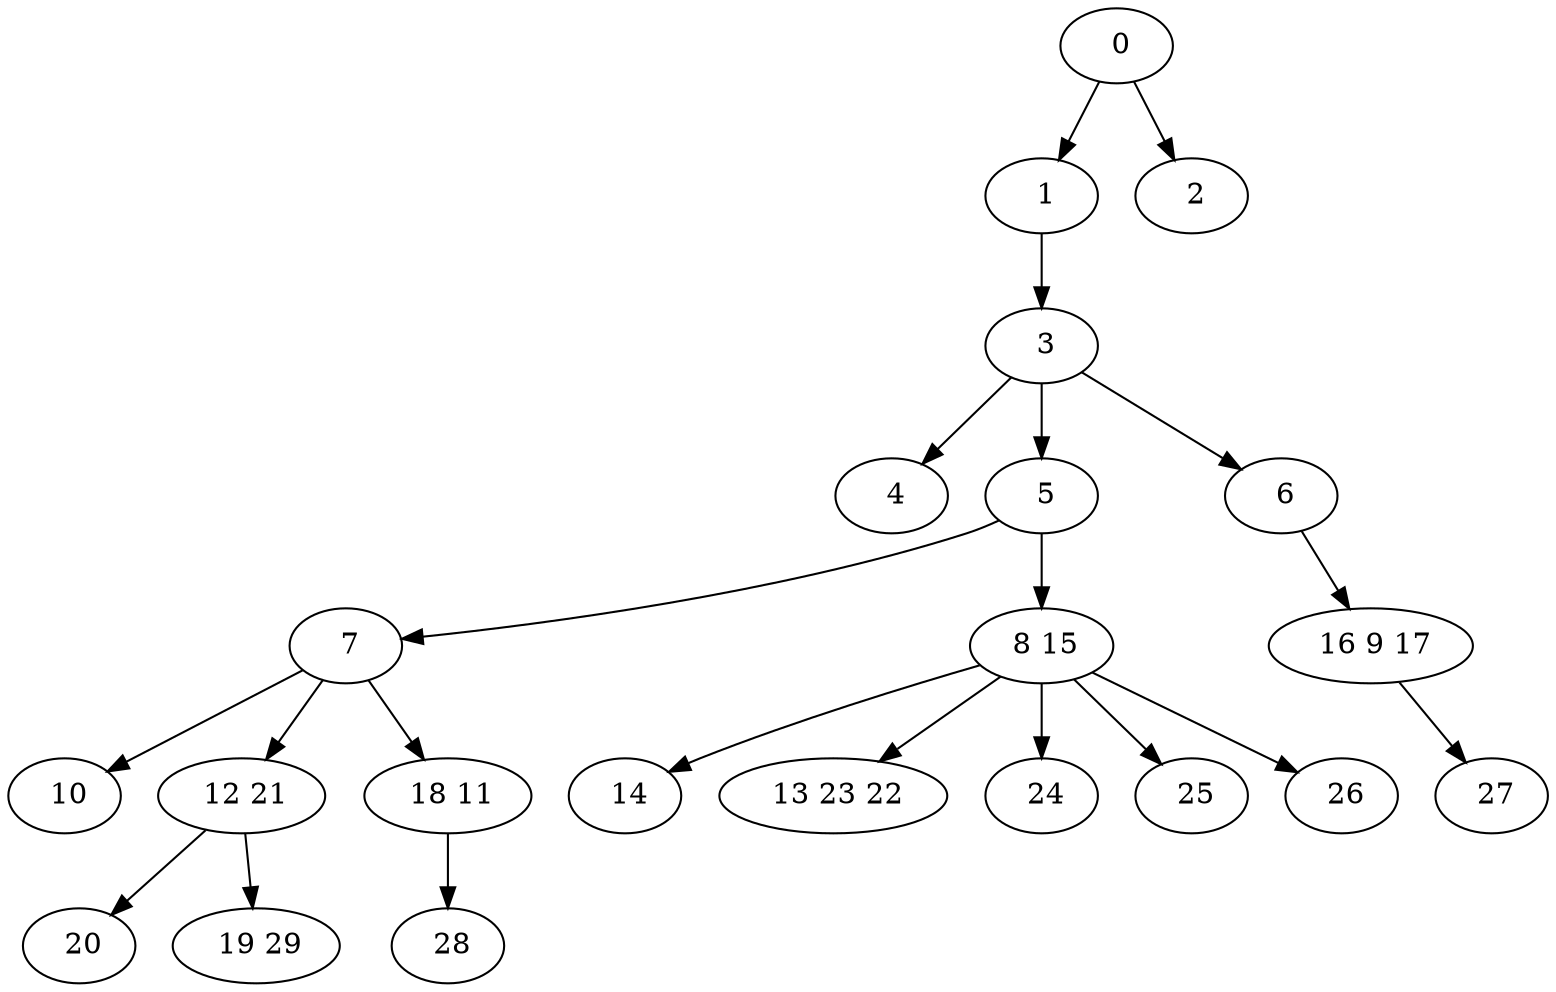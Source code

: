 digraph mytree {
" 0" -> " 1";
" 0" -> " 2";
" 1" -> " 3";
" 2";
" 3" -> " 4";
" 3" -> " 5";
" 3" -> " 6";
" 4";
" 5" -> " 7";
" 5" -> " 8 15";
" 16 9 17" -> " 27";
" 6" -> " 16 9 17";
" 7" -> " 10";
" 7" -> " 12 21";
" 7" -> " 18 11";
" 8 15" -> " 14";
" 8 15" -> " 13 23 22";
" 8 15" -> " 24";
" 8 15" -> " 25";
" 8 15" -> " 26";
" 10";
" 12 21" -> " 20";
" 12 21" -> " 19 29";
" 18 11" -> " 28";
" 20";
" 19 29";
" 28";
" 14";
" 13 23 22";
" 24";
" 25";
" 26";
" 27";
}
